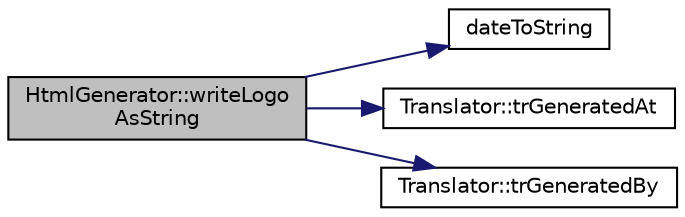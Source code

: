 digraph "HtmlGenerator::writeLogoAsString"
{
 // LATEX_PDF_SIZE
  edge [fontname="Helvetica",fontsize="10",labelfontname="Helvetica",labelfontsize="10"];
  node [fontname="Helvetica",fontsize="10",shape=record];
  rankdir="LR";
  Node1 [label="HtmlGenerator::writeLogo\lAsString",height=0.2,width=0.4,color="black", fillcolor="grey75", style="filled", fontcolor="black",tooltip=" "];
  Node1 -> Node2 [color="midnightblue",fontsize="10",style="solid"];
  Node2 [label="dateToString",height=0.2,width=0.4,color="black", fillcolor="white", style="filled",URL="$util_8cpp.html#ab756d2158c17cfe62c5c51a7cf09d4a5",tooltip=" "];
  Node1 -> Node3 [color="midnightblue",fontsize="10",style="solid"];
  Node3 [label="Translator::trGeneratedAt",height=0.2,width=0.4,color="black", fillcolor="white", style="filled",URL="$classTranslator.html#ade034ca30aff9cee3e24c3b498cdc3bc",tooltip=" "];
  Node1 -> Node4 [color="midnightblue",fontsize="10",style="solid"];
  Node4 [label="Translator::trGeneratedBy",height=0.2,width=0.4,color="black", fillcolor="white", style="filled",URL="$classTranslator.html#a8ba96cf4ebea87a6706e8544661cb0c9",tooltip=" "];
}

